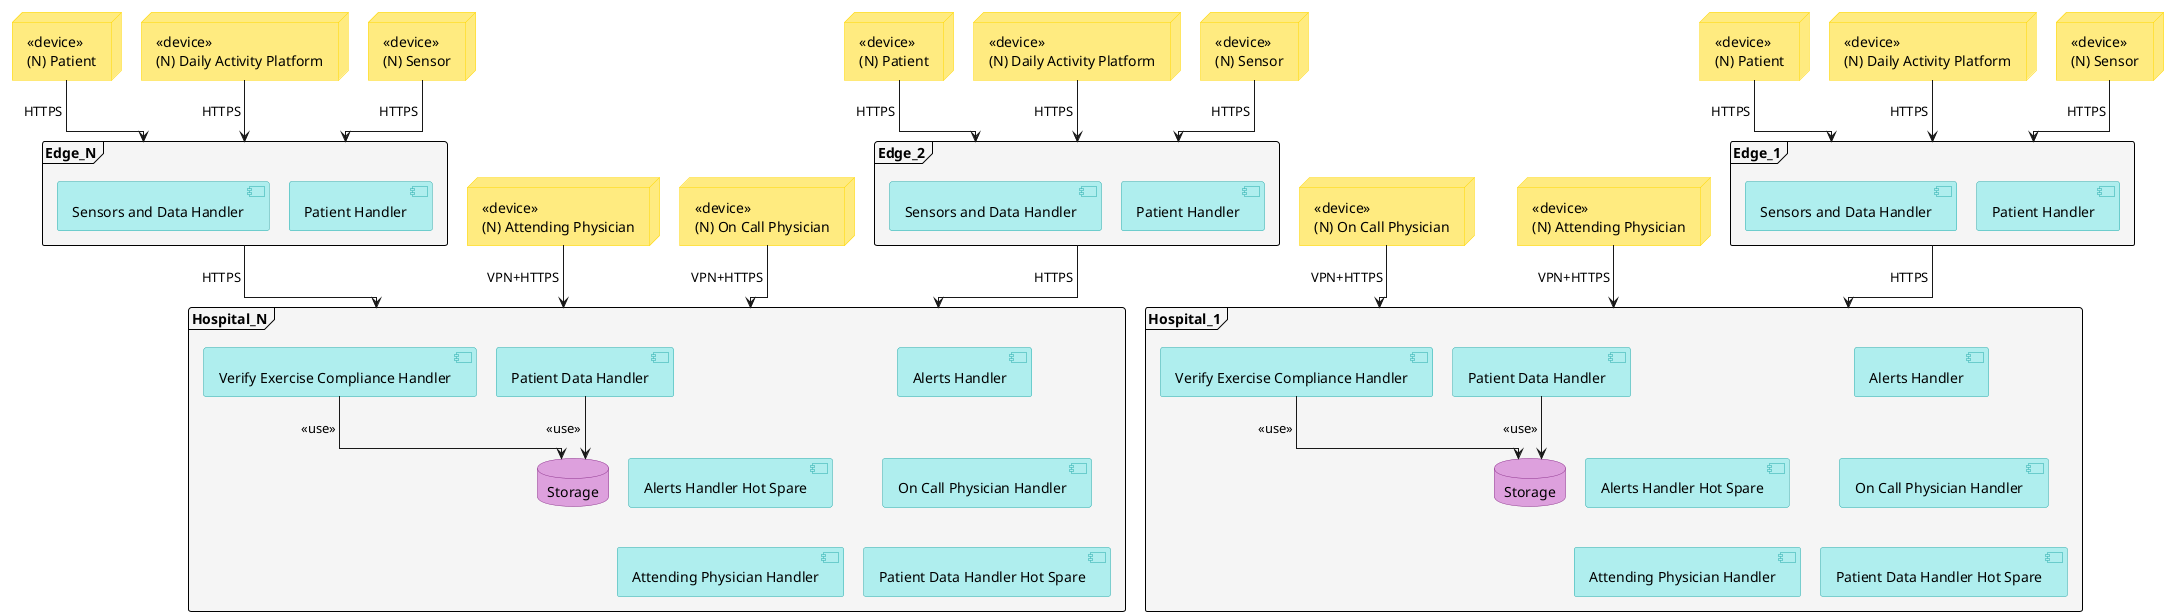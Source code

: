 @startuml deployment_architecture

skinparam NodeBorderColor gold
skinparam NodeBackgroundColor %lighten(gold, 50)

skinparam FrameBorderColor gray
skinparam FrameBackgroundColor whitesmoke

skinparam DatabaseBorderColor %darken(plum, 50)
skinparam DatabaseBackgroundColor plum

skinparam ComponentBorderColor %darken(PaleTurquoise, 50)
skinparam ComponentBackgroundColor PaleTurquoise

!pragma layout elk
left to right direction

node "<<device>>\n(N) Attending Physician" as Attending_Physician_1_1
node "<<device>>\n(N) On Call Physician" as On_Call_Physician_1_1

frame Hospital_1 {
    component "Alerts Handler" as AH1
    component "Alerts Handler Hot Spare" as AH1B
    component "Attending Physician Handler" as APH1
    component "On Call Physician Handler" as OCPH1

    component "Patient Data Handler" as PDH1
    component "Patient Data Handler Hot Spare" as PDH1B
    component "Verify Exercise Compliance Handler" as VECH1
    database "Storage" as DS1

    PDH1 --> DS1 : <<use>>
    VECH1 --> DS1 : <<use>>
}

frame Edge_1 {
    component "Sensors and Data Handler" as SDH1
    component "Patient Handler" as PH1
}

frame Edge_2 {
    component "Sensors and Data Handler" as SDH2
    component "Patient Handler" as PH2
}

frame Edge_N {
    component "Sensors and Data Handler" as SDH3
    component "Patient Handler" as PH3
}

together {
    node "<<device>>\n(N) Sensor" as Sensor_1_1
    node "<<device>>\n(N) Daily Activity Platform" as DAP_1_1
    node "<<device>>\n(N) Patient" as Patient_1_1


    Sensor_1_1 -> Edge_1 : HTTPS
    DAP_1_1 -> Edge_1 : HTTPS
    Patient_1_1 -> Edge_1 : HTTPS
}

Edge_1 -> Hospital_1 : HTTPS

Attending_Physician_1_1 --> Hospital_1 : VPN+HTTPS
On_Call_Physician_1_1 --> Hospital_1 : VPN+HTTPS

node "<<device>>\n(N) Attending Physician" as Attending_Physician_1_2
node "<<device>>\n(N) On Call Physician" as On_Call_Physician_1_2


frame Hospital_N {
    component "Alerts Handler" as AH2
    component "Alerts Handler Hot Spare" as AH2B
    component "Attending Physician Handler" as APH2
    component "On Call Physician Handler" as OCPH2

    component "Patient Data Handler" as PDH2
    component "Patient Data Handler Hot Spare" as PDH2B
    component "Verify Exercise Compliance Handler" as VECH2
    database "Storage" as DS2

    PDH2 --> DS2 : <<use>>
    VECH2 --> DS2 : <<use>>
}

Attending_Physician_1_2 --> Hospital_N : VPN+HTTPS
On_Call_Physician_1_2 --> Hospital_N : VPN+HTTPS



node "<<device>>\n(N) Sensor" as Sensor_1_2
node "<<device>>\n(N) Daily Activity Platform" as DAP_1_2
node "<<device>>\n(N) Patient" as Patient_1_2

Sensor_1_2 -> Edge_2 : HTTPS
DAP_1_2 -> Edge_2 : HTTPS
Patient_1_2 -> Edge_2 : HTTPS

node "<<device>>\n(N) Sensor" as Sensor_1_3
node "<<device>>\n(N) Daily Activity Platform" as DAP_1_3
node "<<device>>\n(N) Patient" as Patient_1_3

Sensor_1_3 -> Edge_N : HTTPS
DAP_1_3 -> Edge_N : HTTPS
Patient_1_3 -> Edge_N : HTTPS

Edge_2 -> Hospital_N : HTTPS
Edge_N -> Hospital_N : HTTPS

@enduml

